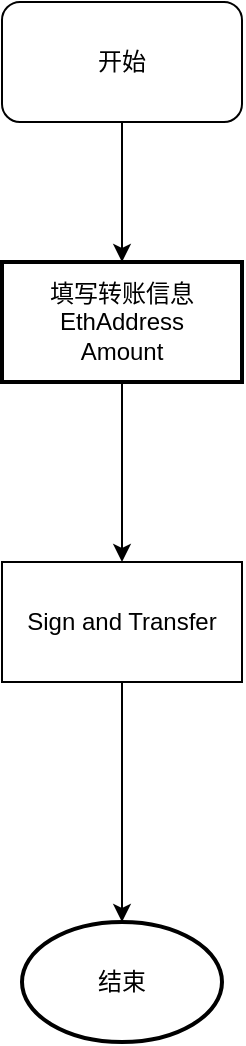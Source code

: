 <mxfile version="19.0.2" type="github">
  <diagram id="C5RBs43oDa-KdzZeNtuy" name="Page-1">
    <mxGraphModel dx="1400" dy="702" grid="1" gridSize="10" guides="1" tooltips="1" connect="1" arrows="1" fold="1" page="1" pageScale="1" pageWidth="827" pageHeight="1169" math="0" shadow="0">
      <root>
        <mxCell id="WIyWlLk6GJQsqaUBKTNV-0" />
        <mxCell id="WIyWlLk6GJQsqaUBKTNV-1" parent="WIyWlLk6GJQsqaUBKTNV-0" />
        <mxCell id="gvr0-aAgRpoHnD6zwqF0-4" value="" style="edgeStyle=orthogonalEdgeStyle;rounded=0;orthogonalLoop=1;jettySize=auto;html=1;" edge="1" parent="WIyWlLk6GJQsqaUBKTNV-1" source="gvr0-aAgRpoHnD6zwqF0-1" target="gvr0-aAgRpoHnD6zwqF0-3">
          <mxGeometry relative="1" as="geometry" />
        </mxCell>
        <mxCell id="gvr0-aAgRpoHnD6zwqF0-1" value="填写转账信息&lt;br&gt;EthAddress&lt;br&gt;Amount" style="whiteSpace=wrap;html=1;strokeWidth=2;" vertex="1" parent="WIyWlLk6GJQsqaUBKTNV-1">
          <mxGeometry x="330" y="410" width="120" height="60" as="geometry" />
        </mxCell>
        <mxCell id="gvr0-aAgRpoHnD6zwqF0-6" value="" style="edgeStyle=orthogonalEdgeStyle;rounded=0;orthogonalLoop=1;jettySize=auto;html=1;entryX=0.5;entryY=0;entryDx=0;entryDy=0;entryPerimeter=0;" edge="1" parent="WIyWlLk6GJQsqaUBKTNV-1" source="gvr0-aAgRpoHnD6zwqF0-3" target="gvr0-aAgRpoHnD6zwqF0-7">
          <mxGeometry relative="1" as="geometry">
            <mxPoint x="390" y="700" as="targetPoint" />
          </mxGeometry>
        </mxCell>
        <mxCell id="gvr0-aAgRpoHnD6zwqF0-3" value="Sign and Transfer" style="rounded=0;whiteSpace=wrap;html=1;" vertex="1" parent="WIyWlLk6GJQsqaUBKTNV-1">
          <mxGeometry x="330" y="560" width="120" height="60" as="geometry" />
        </mxCell>
        <mxCell id="gvr0-aAgRpoHnD6zwqF0-7" value="结束" style="strokeWidth=2;html=1;shape=mxgraph.flowchart.start_1;whiteSpace=wrap;" vertex="1" parent="WIyWlLk6GJQsqaUBKTNV-1">
          <mxGeometry x="340" y="740" width="100" height="60" as="geometry" />
        </mxCell>
        <mxCell id="gvr0-aAgRpoHnD6zwqF0-9" value="" style="edgeStyle=orthogonalEdgeStyle;rounded=0;orthogonalLoop=1;jettySize=auto;html=1;" edge="1" parent="WIyWlLk6GJQsqaUBKTNV-1" source="gvr0-aAgRpoHnD6zwqF0-8" target="gvr0-aAgRpoHnD6zwqF0-1">
          <mxGeometry relative="1" as="geometry" />
        </mxCell>
        <mxCell id="gvr0-aAgRpoHnD6zwqF0-8" value="开始" style="rounded=1;whiteSpace=wrap;html=1;" vertex="1" parent="WIyWlLk6GJQsqaUBKTNV-1">
          <mxGeometry x="330" y="280" width="120" height="60" as="geometry" />
        </mxCell>
      </root>
    </mxGraphModel>
  </diagram>
</mxfile>
